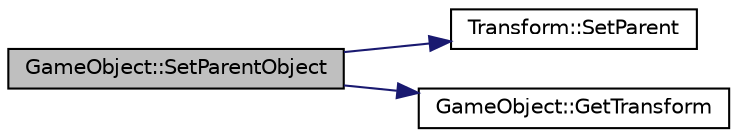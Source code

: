 digraph "GameObject::SetParentObject"
{
 // LATEX_PDF_SIZE
  edge [fontname="Helvetica",fontsize="10",labelfontname="Helvetica",labelfontsize="10"];
  node [fontname="Helvetica",fontsize="10",shape=record];
  rankdir="LR";
  Node195 [label="GameObject::SetParentObject",height=0.2,width=0.4,color="black", fillcolor="grey75", style="filled", fontcolor="black",tooltip=" "];
  Node195 -> Node196 [color="midnightblue",fontsize="10",style="solid",fontname="Helvetica"];
  Node196 [label="Transform::SetParent",height=0.2,width=0.4,color="black", fillcolor="white", style="filled",URL="$class_transform.html#a1d7c9c033dedc293e326bd498a0529a5",tooltip=" "];
  Node195 -> Node197 [color="midnightblue",fontsize="10",style="solid",fontname="Helvetica"];
  Node197 [label="GameObject::GetTransform",height=0.2,width=0.4,color="black", fillcolor="white", style="filled",URL="$class_game_object.html#ad4de114a5ac23de244bcfbf1947e041a",tooltip="transform accessor"];
}
